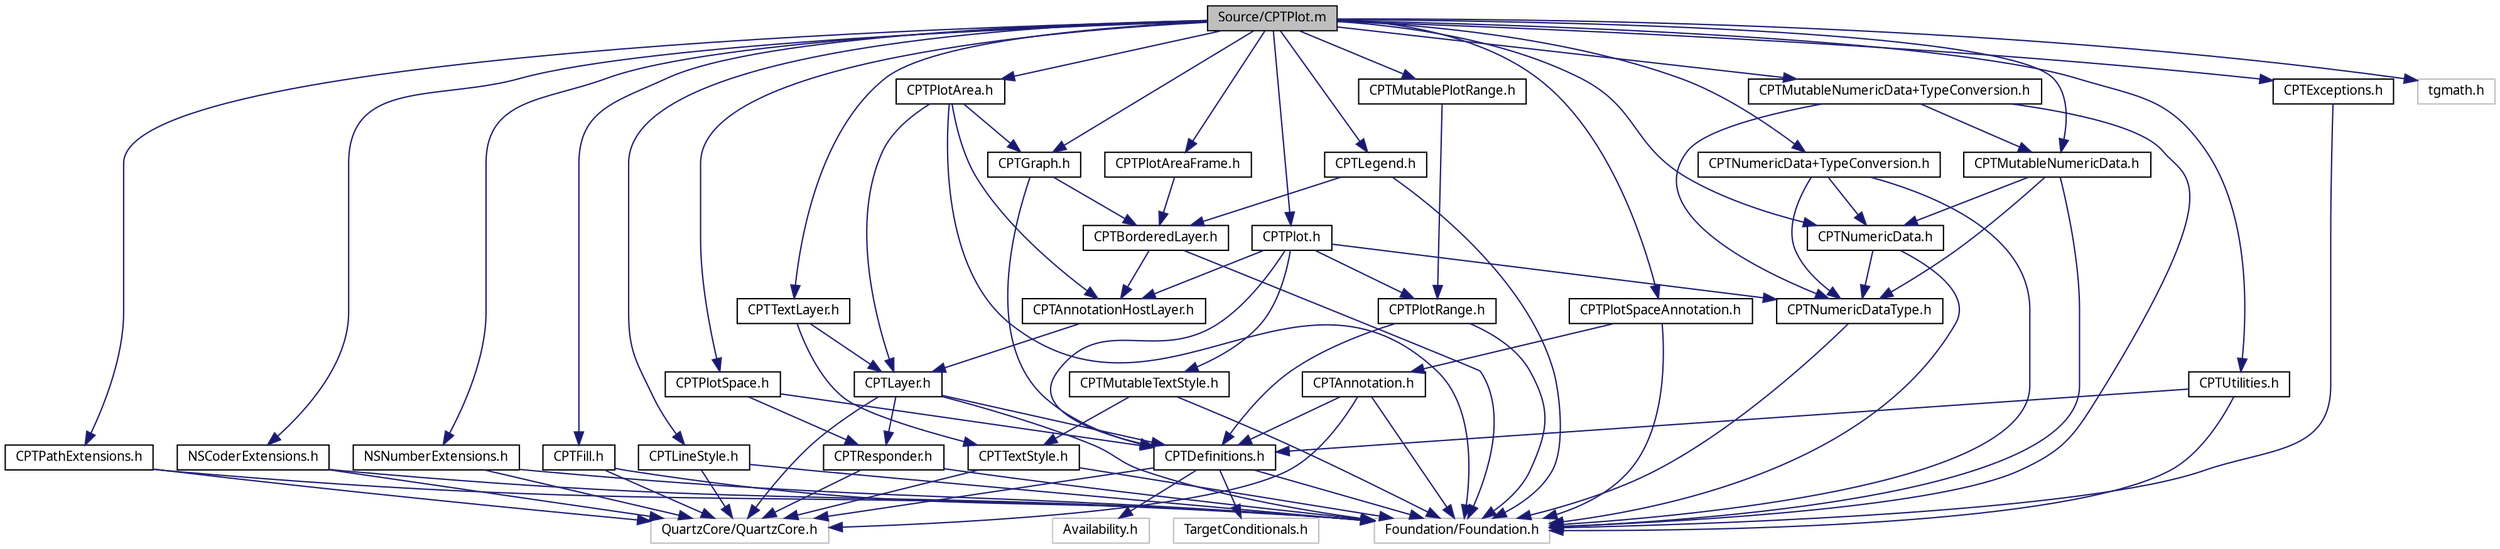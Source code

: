 digraph G
{
  bgcolor="transparent";
  edge [fontname="Lucinda Grande",fontsize="10",labelfontname="Lucinda Grande",labelfontsize="10"];
  node [fontname="Lucinda Grande",fontsize="10",shape=record];
  Node1 [label="Source/CPTPlot.m",height=0.2,width=0.4,color="black", fillcolor="grey75", style="filled" fontcolor="black"];
  Node1 -> Node2 [color="midnightblue",fontsize="10",style="solid",fontname="Lucinda Grande"];
  Node2 [label="CPTPlot.h",height=0.2,width=0.4,color="black",URL="$_c_p_t_plot_8h.html"];
  Node2 -> Node3 [color="midnightblue",fontsize="10",style="solid",fontname="Lucinda Grande"];
  Node3 [label="CPTDefinitions.h",height=0.2,width=0.4,color="black",URL="$_c_p_t_definitions_8h.html"];
  Node3 -> Node4 [color="midnightblue",fontsize="10",style="solid",fontname="Lucinda Grande"];
  Node4 [label="QuartzCore/QuartzCore.h",height=0.2,width=0.4,color="grey75"];
  Node3 -> Node5 [color="midnightblue",fontsize="10",style="solid",fontname="Lucinda Grande"];
  Node5 [label="Availability.h",height=0.2,width=0.4,color="grey75"];
  Node3 -> Node6 [color="midnightblue",fontsize="10",style="solid",fontname="Lucinda Grande"];
  Node6 [label="TargetConditionals.h",height=0.2,width=0.4,color="grey75"];
  Node3 -> Node7 [color="midnightblue",fontsize="10",style="solid",fontname="Lucinda Grande"];
  Node7 [label="Foundation/Foundation.h",height=0.2,width=0.4,color="grey75"];
  Node2 -> Node8 [color="midnightblue",fontsize="10",style="solid",fontname="Lucinda Grande"];
  Node8 [label="CPTMutableTextStyle.h",height=0.2,width=0.4,color="black",URL="$_c_p_t_mutable_text_style_8h.html"];
  Node8 -> Node7 [color="midnightblue",fontsize="10",style="solid",fontname="Lucinda Grande"];
  Node8 -> Node9 [color="midnightblue",fontsize="10",style="solid",fontname="Lucinda Grande"];
  Node9 [label="CPTTextStyle.h",height=0.2,width=0.4,color="black",URL="$_c_p_t_text_style_8h.html"];
  Node9 -> Node4 [color="midnightblue",fontsize="10",style="solid",fontname="Lucinda Grande"];
  Node9 -> Node7 [color="midnightblue",fontsize="10",style="solid",fontname="Lucinda Grande"];
  Node2 -> Node10 [color="midnightblue",fontsize="10",style="solid",fontname="Lucinda Grande"];
  Node10 [label="CPTNumericDataType.h",height=0.2,width=0.4,color="black",URL="$_c_p_t_numeric_data_type_8h.html"];
  Node10 -> Node7 [color="midnightblue",fontsize="10",style="solid",fontname="Lucinda Grande"];
  Node2 -> Node11 [color="midnightblue",fontsize="10",style="solid",fontname="Lucinda Grande"];
  Node11 [label="CPTPlotRange.h",height=0.2,width=0.4,color="black",URL="$_c_p_t_plot_range_8h.html"];
  Node11 -> Node7 [color="midnightblue",fontsize="10",style="solid",fontname="Lucinda Grande"];
  Node11 -> Node3 [color="midnightblue",fontsize="10",style="solid",fontname="Lucinda Grande"];
  Node2 -> Node12 [color="midnightblue",fontsize="10",style="solid",fontname="Lucinda Grande"];
  Node12 [label="CPTAnnotationHostLayer.h",height=0.2,width=0.4,color="black",URL="$_c_p_t_annotation_host_layer_8h.html"];
  Node12 -> Node13 [color="midnightblue",fontsize="10",style="solid",fontname="Lucinda Grande"];
  Node13 [label="CPTLayer.h",height=0.2,width=0.4,color="black",URL="$_c_p_t_layer_8h.html"];
  Node13 -> Node14 [color="midnightblue",fontsize="10",style="solid",fontname="Lucinda Grande"];
  Node14 [label="CPTResponder.h",height=0.2,width=0.4,color="black",URL="$_c_p_t_responder_8h.html"];
  Node14 -> Node4 [color="midnightblue",fontsize="10",style="solid",fontname="Lucinda Grande"];
  Node14 -> Node7 [color="midnightblue",fontsize="10",style="solid",fontname="Lucinda Grande"];
  Node13 -> Node7 [color="midnightblue",fontsize="10",style="solid",fontname="Lucinda Grande"];
  Node13 -> Node4 [color="midnightblue",fontsize="10",style="solid",fontname="Lucinda Grande"];
  Node13 -> Node3 [color="midnightblue",fontsize="10",style="solid",fontname="Lucinda Grande"];
  Node1 -> Node15 [color="midnightblue",fontsize="10",style="solid",fontname="Lucinda Grande"];
  Node15 [label="CPTExceptions.h",height=0.2,width=0.4,color="black",URL="$_c_p_t_exceptions_8h.html"];
  Node15 -> Node7 [color="midnightblue",fontsize="10",style="solid",fontname="Lucinda Grande"];
  Node1 -> Node16 [color="midnightblue",fontsize="10",style="solid",fontname="Lucinda Grande"];
  Node16 [label="CPTFill.h",height=0.2,width=0.4,color="black",URL="$_c_p_t_fill_8h.html"];
  Node16 -> Node4 [color="midnightblue",fontsize="10",style="solid",fontname="Lucinda Grande"];
  Node16 -> Node7 [color="midnightblue",fontsize="10",style="solid",fontname="Lucinda Grande"];
  Node1 -> Node17 [color="midnightblue",fontsize="10",style="solid",fontname="Lucinda Grande"];
  Node17 [label="CPTGraph.h",height=0.2,width=0.4,color="black",URL="$_c_p_t_graph_8h.html"];
  Node17 -> Node18 [color="midnightblue",fontsize="10",style="solid",fontname="Lucinda Grande"];
  Node18 [label="CPTBorderedLayer.h",height=0.2,width=0.4,color="black",URL="$_c_p_t_bordered_layer_8h.html"];
  Node18 -> Node7 [color="midnightblue",fontsize="10",style="solid",fontname="Lucinda Grande"];
  Node18 -> Node12 [color="midnightblue",fontsize="10",style="solid",fontname="Lucinda Grande"];
  Node17 -> Node3 [color="midnightblue",fontsize="10",style="solid",fontname="Lucinda Grande"];
  Node1 -> Node19 [color="midnightblue",fontsize="10",style="solid",fontname="Lucinda Grande"];
  Node19 [label="CPTLegend.h",height=0.2,width=0.4,color="black",URL="$_c_p_t_legend_8h.html"];
  Node19 -> Node7 [color="midnightblue",fontsize="10",style="solid",fontname="Lucinda Grande"];
  Node19 -> Node18 [color="midnightblue",fontsize="10",style="solid",fontname="Lucinda Grande"];
  Node1 -> Node20 [color="midnightblue",fontsize="10",style="solid",fontname="Lucinda Grande"];
  Node20 [label="CPTLineStyle.h",height=0.2,width=0.4,color="black",URL="$_c_p_t_line_style_8h.html"];
  Node20 -> Node4 [color="midnightblue",fontsize="10",style="solid",fontname="Lucinda Grande"];
  Node20 -> Node7 [color="midnightblue",fontsize="10",style="solid",fontname="Lucinda Grande"];
  Node1 -> Node21 [color="midnightblue",fontsize="10",style="solid",fontname="Lucinda Grande"];
  Node21 [label="CPTMutableNumericData+TypeConversion.h",height=0.2,width=0.4,color="black",URL="$_c_p_t_mutable_numeric_data_09_type_conversion_8h.html"];
  Node21 -> Node22 [color="midnightblue",fontsize="10",style="solid",fontname="Lucinda Grande"];
  Node22 [label="CPTMutableNumericData.h",height=0.2,width=0.4,color="black",URL="$_c_p_t_mutable_numeric_data_8h.html"];
  Node22 -> Node10 [color="midnightblue",fontsize="10",style="solid",fontname="Lucinda Grande"];
  Node22 -> Node7 [color="midnightblue",fontsize="10",style="solid",fontname="Lucinda Grande"];
  Node22 -> Node23 [color="midnightblue",fontsize="10",style="solid",fontname="Lucinda Grande"];
  Node23 [label="CPTNumericData.h",height=0.2,width=0.4,color="black",URL="$_c_p_t_numeric_data_8h.html"];
  Node23 -> Node7 [color="midnightblue",fontsize="10",style="solid",fontname="Lucinda Grande"];
  Node23 -> Node10 [color="midnightblue",fontsize="10",style="solid",fontname="Lucinda Grande"];
  Node21 -> Node10 [color="midnightblue",fontsize="10",style="solid",fontname="Lucinda Grande"];
  Node21 -> Node7 [color="midnightblue",fontsize="10",style="solid",fontname="Lucinda Grande"];
  Node1 -> Node22 [color="midnightblue",fontsize="10",style="solid",fontname="Lucinda Grande"];
  Node1 -> Node24 [color="midnightblue",fontsize="10",style="solid",fontname="Lucinda Grande"];
  Node24 [label="CPTMutablePlotRange.h",height=0.2,width=0.4,color="black",URL="$_c_p_t_mutable_plot_range_8h.html"];
  Node24 -> Node11 [color="midnightblue",fontsize="10",style="solid",fontname="Lucinda Grande"];
  Node1 -> Node25 [color="midnightblue",fontsize="10",style="solid",fontname="Lucinda Grande"];
  Node25 [label="CPTNumericData+TypeConversion.h",height=0.2,width=0.4,color="black",URL="$_c_p_t_numeric_data_09_type_conversion_8h.html"];
  Node25 -> Node10 [color="midnightblue",fontsize="10",style="solid",fontname="Lucinda Grande"];
  Node25 -> Node7 [color="midnightblue",fontsize="10",style="solid",fontname="Lucinda Grande"];
  Node25 -> Node23 [color="midnightblue",fontsize="10",style="solid",fontname="Lucinda Grande"];
  Node1 -> Node23 [color="midnightblue",fontsize="10",style="solid",fontname="Lucinda Grande"];
  Node1 -> Node26 [color="midnightblue",fontsize="10",style="solid",fontname="Lucinda Grande"];
  Node26 [label="CPTPathExtensions.h",height=0.2,width=0.4,color="black",URL="$_c_p_t_path_extensions_8h.html"];
  Node26 -> Node4 [color="midnightblue",fontsize="10",style="solid",fontname="Lucinda Grande"];
  Node26 -> Node7 [color="midnightblue",fontsize="10",style="solid",fontname="Lucinda Grande"];
  Node1 -> Node27 [color="midnightblue",fontsize="10",style="solid",fontname="Lucinda Grande"];
  Node27 [label="CPTPlotArea.h",height=0.2,width=0.4,color="black",URL="$_c_p_t_plot_area_8h.html"];
  Node27 -> Node17 [color="midnightblue",fontsize="10",style="solid",fontname="Lucinda Grande"];
  Node27 -> Node13 [color="midnightblue",fontsize="10",style="solid",fontname="Lucinda Grande"];
  Node27 -> Node7 [color="midnightblue",fontsize="10",style="solid",fontname="Lucinda Grande"];
  Node27 -> Node12 [color="midnightblue",fontsize="10",style="solid",fontname="Lucinda Grande"];
  Node1 -> Node28 [color="midnightblue",fontsize="10",style="solid",fontname="Lucinda Grande"];
  Node28 [label="CPTPlotAreaFrame.h",height=0.2,width=0.4,color="black",URL="$_c_p_t_plot_area_frame_8h.html"];
  Node28 -> Node18 [color="midnightblue",fontsize="10",style="solid",fontname="Lucinda Grande"];
  Node1 -> Node29 [color="midnightblue",fontsize="10",style="solid",fontname="Lucinda Grande"];
  Node29 [label="CPTPlotSpace.h",height=0.2,width=0.4,color="black",URL="$_c_p_t_plot_space_8h.html"];
  Node29 -> Node14 [color="midnightblue",fontsize="10",style="solid",fontname="Lucinda Grande"];
  Node29 -> Node3 [color="midnightblue",fontsize="10",style="solid",fontname="Lucinda Grande"];
  Node1 -> Node30 [color="midnightblue",fontsize="10",style="solid",fontname="Lucinda Grande"];
  Node30 [label="CPTPlotSpaceAnnotation.h",height=0.2,width=0.4,color="black",URL="$_c_p_t_plot_space_annotation_8h.html"];
  Node30 -> Node7 [color="midnightblue",fontsize="10",style="solid",fontname="Lucinda Grande"];
  Node30 -> Node31 [color="midnightblue",fontsize="10",style="solid",fontname="Lucinda Grande"];
  Node31 [label="CPTAnnotation.h",height=0.2,width=0.4,color="black",URL="$_c_p_t_annotation_8h.html"];
  Node31 -> Node3 [color="midnightblue",fontsize="10",style="solid",fontname="Lucinda Grande"];
  Node31 -> Node7 [color="midnightblue",fontsize="10",style="solid",fontname="Lucinda Grande"];
  Node31 -> Node4 [color="midnightblue",fontsize="10",style="solid",fontname="Lucinda Grande"];
  Node1 -> Node32 [color="midnightblue",fontsize="10",style="solid",fontname="Lucinda Grande"];
  Node32 [label="CPTTextLayer.h",height=0.2,width=0.4,color="black",URL="$_c_p_t_text_layer_8h.html"];
  Node32 -> Node9 [color="midnightblue",fontsize="10",style="solid",fontname="Lucinda Grande"];
  Node32 -> Node13 [color="midnightblue",fontsize="10",style="solid",fontname="Lucinda Grande"];
  Node1 -> Node33 [color="midnightblue",fontsize="10",style="solid",fontname="Lucinda Grande"];
  Node33 [label="CPTUtilities.h",height=0.2,width=0.4,color="black",URL="$_c_p_t_utilities_8h.html"];
  Node33 -> Node7 [color="midnightblue",fontsize="10",style="solid",fontname="Lucinda Grande"];
  Node33 -> Node3 [color="midnightblue",fontsize="10",style="solid",fontname="Lucinda Grande"];
  Node1 -> Node34 [color="midnightblue",fontsize="10",style="solid",fontname="Lucinda Grande"];
  Node34 [label="NSCoderExtensions.h",height=0.2,width=0.4,color="black",URL="$_n_s_coder_extensions_8h.html"];
  Node34 -> Node4 [color="midnightblue",fontsize="10",style="solid",fontname="Lucinda Grande"];
  Node34 -> Node7 [color="midnightblue",fontsize="10",style="solid",fontname="Lucinda Grande"];
  Node1 -> Node35 [color="midnightblue",fontsize="10",style="solid",fontname="Lucinda Grande"];
  Node35 [label="NSNumberExtensions.h",height=0.2,width=0.4,color="black",URL="$_n_s_number_extensions_8h.html"];
  Node35 -> Node4 [color="midnightblue",fontsize="10",style="solid",fontname="Lucinda Grande"];
  Node35 -> Node7 [color="midnightblue",fontsize="10",style="solid",fontname="Lucinda Grande"];
  Node1 -> Node36 [color="midnightblue",fontsize="10",style="solid",fontname="Lucinda Grande"];
  Node36 [label="tgmath.h",height=0.2,width=0.4,color="grey75"];
}

